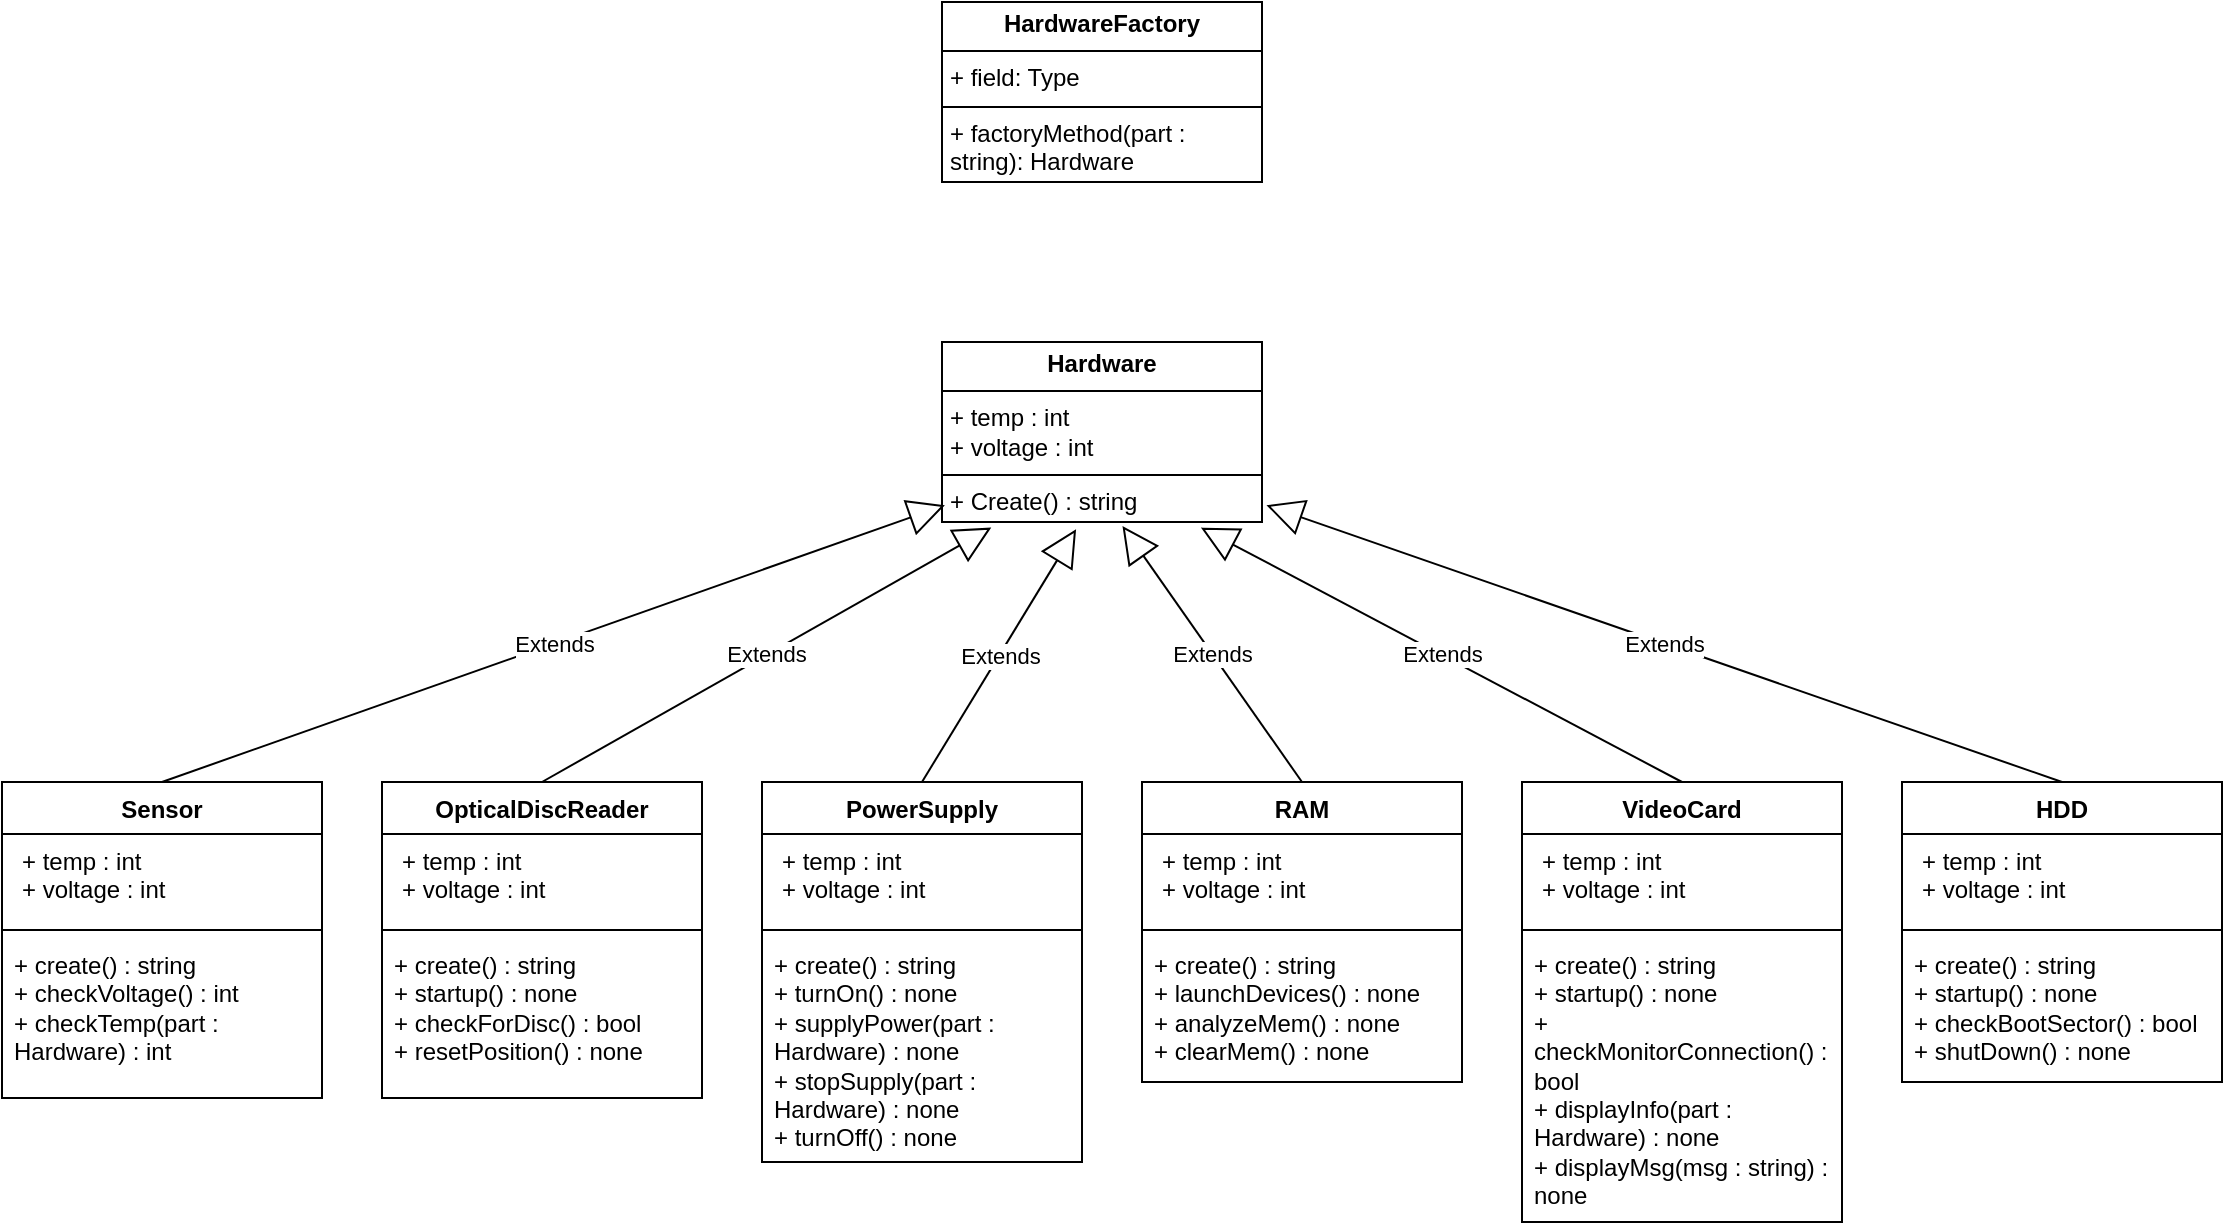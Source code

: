 <mxfile version="25.0.0">
  <diagram id="C5RBs43oDa-KdzZeNtuy" name="Page-1">
    <mxGraphModel dx="1188" dy="870" grid="1" gridSize="10" guides="1" tooltips="1" connect="1" arrows="1" fold="1" page="1" pageScale="1" pageWidth="827" pageHeight="1169" math="0" shadow="0">
      <root>
        <mxCell id="WIyWlLk6GJQsqaUBKTNV-0" />
        <mxCell id="WIyWlLk6GJQsqaUBKTNV-1" parent="WIyWlLk6GJQsqaUBKTNV-0" />
        <mxCell id="9exFyqGtmlUHITJt-sTk-0" value="VideoCard" style="swimlane;fontStyle=1;align=center;verticalAlign=top;childLayout=stackLayout;horizontal=1;startSize=26;horizontalStack=0;resizeParent=1;resizeParentMax=0;resizeLast=0;collapsible=1;marginBottom=0;whiteSpace=wrap;html=1;" vertex="1" parent="WIyWlLk6GJQsqaUBKTNV-1">
          <mxGeometry x="870" y="570" width="160" height="220" as="geometry" />
        </mxCell>
        <mxCell id="9exFyqGtmlUHITJt-sTk-1" value="&lt;p style=&quot;margin: 0px 0px 0px 4px;&quot;&gt;+ temp : int&lt;/p&gt;&lt;p style=&quot;margin: 0px 0px 0px 4px;&quot;&gt;+ voltage : int&lt;/p&gt;" style="text;strokeColor=none;fillColor=none;align=left;verticalAlign=top;spacingLeft=4;spacingRight=4;overflow=hidden;rotatable=0;points=[[0,0.5],[1,0.5]];portConstraint=eastwest;whiteSpace=wrap;html=1;" vertex="1" parent="9exFyqGtmlUHITJt-sTk-0">
          <mxGeometry y="26" width="160" height="44" as="geometry" />
        </mxCell>
        <mxCell id="9exFyqGtmlUHITJt-sTk-2" value="" style="line;strokeWidth=1;fillColor=none;align=left;verticalAlign=middle;spacingTop=-1;spacingLeft=3;spacingRight=3;rotatable=0;labelPosition=right;points=[];portConstraint=eastwest;strokeColor=inherit;" vertex="1" parent="9exFyqGtmlUHITJt-sTk-0">
          <mxGeometry y="70" width="160" height="8" as="geometry" />
        </mxCell>
        <mxCell id="9exFyqGtmlUHITJt-sTk-3" value="+ create() : string&lt;div&gt;+ startup() : none&lt;/div&gt;&lt;div&gt;+ checkMonitorConnection() : bool&lt;/div&gt;&lt;div&gt;+ displayInfo(part : Hardware) : none&lt;/div&gt;&lt;div&gt;+ displayMsg(msg : string) : none&lt;/div&gt;&lt;div&gt;&lt;br&gt;&lt;div&gt;&lt;br&gt;&lt;/div&gt;&lt;/div&gt;" style="text;strokeColor=none;fillColor=none;align=left;verticalAlign=top;spacingLeft=4;spacingRight=4;overflow=hidden;rotatable=0;points=[[0,0.5],[1,0.5]];portConstraint=eastwest;whiteSpace=wrap;html=1;" vertex="1" parent="9exFyqGtmlUHITJt-sTk-0">
          <mxGeometry y="78" width="160" height="142" as="geometry" />
        </mxCell>
        <mxCell id="9exFyqGtmlUHITJt-sTk-8" value="&lt;p style=&quot;margin:0px;margin-top:4px;text-align:center;&quot;&gt;&lt;b&gt;Hardware&lt;/b&gt;&lt;/p&gt;&lt;hr size=&quot;1&quot; style=&quot;border-style:solid;&quot;&gt;&lt;p style=&quot;margin:0px;margin-left:4px;&quot;&gt;+ temp : int&lt;/p&gt;&lt;p style=&quot;margin:0px;margin-left:4px;&quot;&gt;+ voltage : int&lt;/p&gt;&lt;hr size=&quot;1&quot; style=&quot;border-style:solid;&quot;&gt;&lt;p style=&quot;margin:0px;margin-left:4px;&quot;&gt;+ Create() : string&lt;/p&gt;" style="verticalAlign=top;align=left;overflow=fill;html=1;whiteSpace=wrap;" vertex="1" parent="WIyWlLk6GJQsqaUBKTNV-1">
          <mxGeometry x="580" y="350" width="160" height="90" as="geometry" />
        </mxCell>
        <mxCell id="9exFyqGtmlUHITJt-sTk-9" value="RAM" style="swimlane;fontStyle=1;align=center;verticalAlign=top;childLayout=stackLayout;horizontal=1;startSize=26;horizontalStack=0;resizeParent=1;resizeParentMax=0;resizeLast=0;collapsible=1;marginBottom=0;whiteSpace=wrap;html=1;" vertex="1" parent="WIyWlLk6GJQsqaUBKTNV-1">
          <mxGeometry x="680" y="570" width="160" height="150" as="geometry" />
        </mxCell>
        <mxCell id="9exFyqGtmlUHITJt-sTk-10" value="&lt;p style=&quot;margin: 0px 0px 0px 4px;&quot;&gt;+ temp : int&lt;/p&gt;&lt;p style=&quot;margin: 0px 0px 0px 4px;&quot;&gt;+ voltage : int&lt;/p&gt;" style="text;strokeColor=none;fillColor=none;align=left;verticalAlign=top;spacingLeft=4;spacingRight=4;overflow=hidden;rotatable=0;points=[[0,0.5],[1,0.5]];portConstraint=eastwest;whiteSpace=wrap;html=1;" vertex="1" parent="9exFyqGtmlUHITJt-sTk-9">
          <mxGeometry y="26" width="160" height="44" as="geometry" />
        </mxCell>
        <mxCell id="9exFyqGtmlUHITJt-sTk-11" value="" style="line;strokeWidth=1;fillColor=none;align=left;verticalAlign=middle;spacingTop=-1;spacingLeft=3;spacingRight=3;rotatable=0;labelPosition=right;points=[];portConstraint=eastwest;strokeColor=inherit;" vertex="1" parent="9exFyqGtmlUHITJt-sTk-9">
          <mxGeometry y="70" width="160" height="8" as="geometry" />
        </mxCell>
        <mxCell id="9exFyqGtmlUHITJt-sTk-12" value="+ create() : string&lt;div&gt;+ launchDevices() : none&lt;/div&gt;&lt;div&gt;+ analyzeMem() : none&lt;/div&gt;&lt;div&gt;+ clearMem() : none&lt;/div&gt;" style="text;strokeColor=none;fillColor=none;align=left;verticalAlign=top;spacingLeft=4;spacingRight=4;overflow=hidden;rotatable=0;points=[[0,0.5],[1,0.5]];portConstraint=eastwest;whiteSpace=wrap;html=1;" vertex="1" parent="9exFyqGtmlUHITJt-sTk-9">
          <mxGeometry y="78" width="160" height="72" as="geometry" />
        </mxCell>
        <mxCell id="9exFyqGtmlUHITJt-sTk-13" value="HDD&lt;span style=&quot;color: rgba(0, 0, 0, 0); font-family: monospace; font-size: 0px; font-weight: 400; text-align: start; text-wrap-mode: nowrap;&quot;&gt;%3CmxGraphModel%3E%3Croot%3E%3CmxCell%20id%3D%220%22%2F%3E%3CmxCell%20id%3D%221%22%20parent%3D%220%22%2F%3E%3CmxCell%20id%3D%222%22%20value%3D%22RAM%22%20style%3D%22swimlane%3BfontStyle%3D1%3Balign%3Dcenter%3BverticalAlign%3Dtop%3BchildLayout%3DstackLayout%3Bhorizontal%3D1%3BstartSize%3D26%3BhorizontalStack%3D0%3BresizeParent%3D1%3BresizeParentMax%3D0%3BresizeLast%3D0%3Bcollapsible%3D1%3BmarginBottom%3D0%3BwhiteSpace%3Dwrap%3Bhtml%3D1%3B%22%20vertex%3D%221%22%20parent%3D%221%22%3E%3CmxGeometry%20x%3D%22530%22%20y%3D%22230%22%20width%3D%22160%22%20height%3D%2286%22%20as%3D%22geometry%22%2F%3E%3C%2FmxCell%3E%3CmxCell%20id%3D%223%22%20value%3D%22%2B%20field%3A%20type%22%20style%3D%22text%3BstrokeColor%3Dnone%3BfillColor%3Dnone%3Balign%3Dleft%3BverticalAlign%3Dtop%3BspacingLeft%3D4%3BspacingRight%3D4%3Boverflow%3Dhidden%3Brotatable%3D0%3Bpoints%3D%5B%5B0%2C0.5%5D%2C%5B1%2C0.5%5D%5D%3BportConstraint%3Deastwest%3BwhiteSpace%3Dwrap%3Bhtml%3D1%3B%22%20vertex%3D%221%22%20parent%3D%222%22%3E%3CmxGeometry%20y%3D%2226%22%20width%3D%22160%22%20height%3D%2226%22%20as%3D%22geometry%22%2F%3E%3C%2FmxCell%3E%3CmxCell%20id%3D%224%22%20value%3D%22%22%20style%3D%22line%3BstrokeWidth%3D1%3BfillColor%3Dnone%3Balign%3Dleft%3BverticalAlign%3Dmiddle%3BspacingTop%3D-1%3BspacingLeft%3D3%3BspacingRight%3D3%3Brotatable%3D0%3BlabelPosition%3Dright%3Bpoints%3D%5B%5D%3BportConstraint%3Deastwest%3BstrokeColor%3Dinherit%3B%22%20vertex%3D%221%22%20parent%3D%222%22%3E%3CmxGeometry%20y%3D%2252%22%20width%3D%22160%22%20height%3D%228%22%20as%3D%22geometry%22%2F%3E%3C%2FmxCell%3E%3CmxCell%20id%3D%225%22%20value%3D%22%2B%20Create()%20%3A%20string%22%20style%3D%22text%3BstrokeColor%3Dnone%3BfillColor%3Dnone%3Balign%3Dleft%3BverticalAlign%3Dtop%3BspacingLeft%3D4%3BspacingRight%3D4%3Boverflow%3Dhidden%3Brotatable%3D0%3Bpoints%3D%5B%5B0%2C0.5%5D%2C%5B1%2C0.5%5D%5D%3BportConstraint%3Deastwest%3BwhiteSpace%3Dwrap%3Bhtml%3D1%3B%22%20vertex%3D%221%22%20parent%3D%222%22%3E%3CmxGeometry%20y%3D%2260%22%20width%3D%22160%22%20height%3D%2226%22%20as%3D%22geometry%22%2F%3E%3C%2FmxCell%3E%3C%2Froot%3E%3C%2FmxGraphModel%3E&lt;/span&gt;" style="swimlane;fontStyle=1;align=center;verticalAlign=top;childLayout=stackLayout;horizontal=1;startSize=26;horizontalStack=0;resizeParent=1;resizeParentMax=0;resizeLast=0;collapsible=1;marginBottom=0;whiteSpace=wrap;html=1;" vertex="1" parent="WIyWlLk6GJQsqaUBKTNV-1">
          <mxGeometry x="1060" y="570" width="160" height="150" as="geometry" />
        </mxCell>
        <mxCell id="9exFyqGtmlUHITJt-sTk-14" value="&lt;p style=&quot;margin: 0px 0px 0px 4px;&quot;&gt;+ temp : int&lt;/p&gt;&lt;p style=&quot;margin: 0px 0px 0px 4px;&quot;&gt;+ voltage : int&lt;/p&gt;" style="text;strokeColor=none;fillColor=none;align=left;verticalAlign=top;spacingLeft=4;spacingRight=4;overflow=hidden;rotatable=0;points=[[0,0.5],[1,0.5]];portConstraint=eastwest;whiteSpace=wrap;html=1;" vertex="1" parent="9exFyqGtmlUHITJt-sTk-13">
          <mxGeometry y="26" width="160" height="44" as="geometry" />
        </mxCell>
        <mxCell id="9exFyqGtmlUHITJt-sTk-15" value="" style="line;strokeWidth=1;fillColor=none;align=left;verticalAlign=middle;spacingTop=-1;spacingLeft=3;spacingRight=3;rotatable=0;labelPosition=right;points=[];portConstraint=eastwest;strokeColor=inherit;" vertex="1" parent="9exFyqGtmlUHITJt-sTk-13">
          <mxGeometry y="70" width="160" height="8" as="geometry" />
        </mxCell>
        <mxCell id="9exFyqGtmlUHITJt-sTk-16" value="+ create() : string&lt;div&gt;+ startup() : none&lt;/div&gt;&lt;div&gt;+ checkBootSector() : bool&lt;/div&gt;&lt;div&gt;+ shutDown() : none&lt;/div&gt;" style="text;strokeColor=none;fillColor=none;align=left;verticalAlign=top;spacingLeft=4;spacingRight=4;overflow=hidden;rotatable=0;points=[[0,0.5],[1,0.5]];portConstraint=eastwest;whiteSpace=wrap;html=1;" vertex="1" parent="9exFyqGtmlUHITJt-sTk-13">
          <mxGeometry y="78" width="160" height="72" as="geometry" />
        </mxCell>
        <mxCell id="9exFyqGtmlUHITJt-sTk-17" value="OpticalDiscReader" style="swimlane;fontStyle=1;align=center;verticalAlign=top;childLayout=stackLayout;horizontal=1;startSize=26;horizontalStack=0;resizeParent=1;resizeParentMax=0;resizeLast=0;collapsible=1;marginBottom=0;whiteSpace=wrap;html=1;" vertex="1" parent="WIyWlLk6GJQsqaUBKTNV-1">
          <mxGeometry x="300" y="570" width="160" height="158" as="geometry" />
        </mxCell>
        <mxCell id="9exFyqGtmlUHITJt-sTk-18" value="&lt;p style=&quot;margin: 0px 0px 0px 4px;&quot;&gt;+ temp : int&lt;/p&gt;&lt;p style=&quot;margin: 0px 0px 0px 4px;&quot;&gt;+ voltage : int&lt;/p&gt;" style="text;strokeColor=none;fillColor=none;align=left;verticalAlign=top;spacingLeft=4;spacingRight=4;overflow=hidden;rotatable=0;points=[[0,0.5],[1,0.5]];portConstraint=eastwest;whiteSpace=wrap;html=1;" vertex="1" parent="9exFyqGtmlUHITJt-sTk-17">
          <mxGeometry y="26" width="160" height="44" as="geometry" />
        </mxCell>
        <mxCell id="9exFyqGtmlUHITJt-sTk-19" value="" style="line;strokeWidth=1;fillColor=none;align=left;verticalAlign=middle;spacingTop=-1;spacingLeft=3;spacingRight=3;rotatable=0;labelPosition=right;points=[];portConstraint=eastwest;strokeColor=inherit;" vertex="1" parent="9exFyqGtmlUHITJt-sTk-17">
          <mxGeometry y="70" width="160" height="8" as="geometry" />
        </mxCell>
        <mxCell id="9exFyqGtmlUHITJt-sTk-20" value="+ create() : string&lt;div&gt;+ startup() : none&lt;/div&gt;&lt;div&gt;+ checkForDisc() : bool&lt;/div&gt;&lt;div&gt;+ resetPosition() : none&lt;/div&gt;" style="text;strokeColor=none;fillColor=none;align=left;verticalAlign=top;spacingLeft=4;spacingRight=4;overflow=hidden;rotatable=0;points=[[0,0.5],[1,0.5]];portConstraint=eastwest;whiteSpace=wrap;html=1;" vertex="1" parent="9exFyqGtmlUHITJt-sTk-17">
          <mxGeometry y="78" width="160" height="80" as="geometry" />
        </mxCell>
        <mxCell id="9exFyqGtmlUHITJt-sTk-21" value="PowerSupply" style="swimlane;fontStyle=1;align=center;verticalAlign=top;childLayout=stackLayout;horizontal=1;startSize=26;horizontalStack=0;resizeParent=1;resizeParentMax=0;resizeLast=0;collapsible=1;marginBottom=0;whiteSpace=wrap;html=1;" vertex="1" parent="WIyWlLk6GJQsqaUBKTNV-1">
          <mxGeometry x="490" y="570" width="160" height="190" as="geometry" />
        </mxCell>
        <mxCell id="9exFyqGtmlUHITJt-sTk-22" value="&lt;p style=&quot;margin: 0px 0px 0px 4px;&quot;&gt;+ temp : int&lt;/p&gt;&lt;p style=&quot;margin: 0px 0px 0px 4px;&quot;&gt;+ voltage : int&lt;/p&gt;" style="text;strokeColor=none;fillColor=none;align=left;verticalAlign=top;spacingLeft=4;spacingRight=4;overflow=hidden;rotatable=0;points=[[0,0.5],[1,0.5]];portConstraint=eastwest;whiteSpace=wrap;html=1;" vertex="1" parent="9exFyqGtmlUHITJt-sTk-21">
          <mxGeometry y="26" width="160" height="44" as="geometry" />
        </mxCell>
        <mxCell id="9exFyqGtmlUHITJt-sTk-23" value="" style="line;strokeWidth=1;fillColor=none;align=left;verticalAlign=middle;spacingTop=-1;spacingLeft=3;spacingRight=3;rotatable=0;labelPosition=right;points=[];portConstraint=eastwest;strokeColor=inherit;" vertex="1" parent="9exFyqGtmlUHITJt-sTk-21">
          <mxGeometry y="70" width="160" height="8" as="geometry" />
        </mxCell>
        <mxCell id="9exFyqGtmlUHITJt-sTk-24" value="+ create() : string&lt;div&gt;+ turnOn() : none&lt;/div&gt;&lt;div&gt;+ supplyPower(part : Hardware) : none&lt;/div&gt;&lt;div&gt;+ stopSupply(part : Hardware) : none&lt;/div&gt;&lt;div&gt;+ turnOff() : none&lt;/div&gt;" style="text;strokeColor=none;fillColor=none;align=left;verticalAlign=top;spacingLeft=4;spacingRight=4;overflow=hidden;rotatable=0;points=[[0,0.5],[1,0.5]];portConstraint=eastwest;whiteSpace=wrap;html=1;" vertex="1" parent="9exFyqGtmlUHITJt-sTk-21">
          <mxGeometry y="78" width="160" height="112" as="geometry" />
        </mxCell>
        <mxCell id="9exFyqGtmlUHITJt-sTk-25" value="Sensor" style="swimlane;fontStyle=1;align=center;verticalAlign=top;childLayout=stackLayout;horizontal=1;startSize=26;horizontalStack=0;resizeParent=1;resizeParentMax=0;resizeLast=0;collapsible=1;marginBottom=0;whiteSpace=wrap;html=1;" vertex="1" parent="WIyWlLk6GJQsqaUBKTNV-1">
          <mxGeometry x="110" y="570" width="160" height="158" as="geometry" />
        </mxCell>
        <mxCell id="9exFyqGtmlUHITJt-sTk-26" value="&lt;p style=&quot;margin: 0px 0px 0px 4px;&quot;&gt;+ temp : int&lt;/p&gt;&lt;p style=&quot;margin: 0px 0px 0px 4px;&quot;&gt;+ voltage : int&lt;/p&gt;" style="text;strokeColor=none;fillColor=none;align=left;verticalAlign=top;spacingLeft=4;spacingRight=4;overflow=hidden;rotatable=0;points=[[0,0.5],[1,0.5]];portConstraint=eastwest;whiteSpace=wrap;html=1;" vertex="1" parent="9exFyqGtmlUHITJt-sTk-25">
          <mxGeometry y="26" width="160" height="44" as="geometry" />
        </mxCell>
        <mxCell id="9exFyqGtmlUHITJt-sTk-27" value="" style="line;strokeWidth=1;fillColor=none;align=left;verticalAlign=middle;spacingTop=-1;spacingLeft=3;spacingRight=3;rotatable=0;labelPosition=right;points=[];portConstraint=eastwest;strokeColor=inherit;" vertex="1" parent="9exFyqGtmlUHITJt-sTk-25">
          <mxGeometry y="70" width="160" height="8" as="geometry" />
        </mxCell>
        <mxCell id="9exFyqGtmlUHITJt-sTk-28" value="+ create() : string&lt;div&gt;+ checkVoltage() : int&lt;/div&gt;&lt;div&gt;+ checkTemp(part : Hardware) : int&lt;/div&gt;&lt;div&gt;&lt;br&gt;&lt;/div&gt;" style="text;strokeColor=none;fillColor=none;align=left;verticalAlign=top;spacingLeft=4;spacingRight=4;overflow=hidden;rotatable=0;points=[[0,0.5],[1,0.5]];portConstraint=eastwest;whiteSpace=wrap;html=1;" vertex="1" parent="9exFyqGtmlUHITJt-sTk-25">
          <mxGeometry y="78" width="160" height="80" as="geometry" />
        </mxCell>
        <mxCell id="9exFyqGtmlUHITJt-sTk-29" value="Extends" style="endArrow=block;endSize=16;endFill=0;html=1;rounded=0;exitX=0.5;exitY=0;exitDx=0;exitDy=0;entryX=0.419;entryY=1.04;entryDx=0;entryDy=0;entryPerimeter=0;" edge="1" parent="WIyWlLk6GJQsqaUBKTNV-1" source="9exFyqGtmlUHITJt-sTk-21" target="9exFyqGtmlUHITJt-sTk-8">
          <mxGeometry width="160" relative="1" as="geometry">
            <mxPoint x="600" y="510" as="sourcePoint" />
            <mxPoint x="570" y="500" as="targetPoint" />
          </mxGeometry>
        </mxCell>
        <mxCell id="9exFyqGtmlUHITJt-sTk-30" value="Extends" style="endArrow=block;endSize=16;endFill=0;html=1;rounded=0;exitX=0.5;exitY=0;exitDx=0;exitDy=0;entryX=0.154;entryY=1.031;entryDx=0;entryDy=0;entryPerimeter=0;" edge="1" parent="WIyWlLk6GJQsqaUBKTNV-1" source="9exFyqGtmlUHITJt-sTk-17" target="9exFyqGtmlUHITJt-sTk-8">
          <mxGeometry width="160" relative="1" as="geometry">
            <mxPoint x="379.5" y="560" as="sourcePoint" />
            <mxPoint x="379.5" y="490" as="targetPoint" />
          </mxGeometry>
        </mxCell>
        <mxCell id="9exFyqGtmlUHITJt-sTk-31" value="Extends" style="endArrow=block;endSize=16;endFill=0;html=1;rounded=0;exitX=0.5;exitY=0;exitDx=0;exitDy=0;entryX=0.009;entryY=0.907;entryDx=0;entryDy=0;entryPerimeter=0;" edge="1" parent="WIyWlLk6GJQsqaUBKTNV-1" source="9exFyqGtmlUHITJt-sTk-25" target="9exFyqGtmlUHITJt-sTk-8">
          <mxGeometry width="160" relative="1" as="geometry">
            <mxPoint x="189.5" y="560" as="sourcePoint" />
            <mxPoint x="570" y="430" as="targetPoint" />
          </mxGeometry>
        </mxCell>
        <mxCell id="9exFyqGtmlUHITJt-sTk-32" value="Extends" style="endArrow=block;endSize=16;endFill=0;html=1;rounded=0;exitX=0.5;exitY=0;exitDx=0;exitDy=0;entryX=0.564;entryY=1.022;entryDx=0;entryDy=0;entryPerimeter=0;" edge="1" parent="WIyWlLk6GJQsqaUBKTNV-1" source="9exFyqGtmlUHITJt-sTk-9" target="9exFyqGtmlUHITJt-sTk-8">
          <mxGeometry width="160" relative="1" as="geometry">
            <mxPoint x="759.5" y="550" as="sourcePoint" />
            <mxPoint x="759.5" y="480" as="targetPoint" />
          </mxGeometry>
        </mxCell>
        <mxCell id="9exFyqGtmlUHITJt-sTk-33" value="Extends" style="endArrow=block;endSize=16;endFill=0;html=1;rounded=0;exitX=0.5;exitY=0;exitDx=0;exitDy=0;entryX=0.809;entryY=1.031;entryDx=0;entryDy=0;entryPerimeter=0;" edge="1" parent="WIyWlLk6GJQsqaUBKTNV-1" source="9exFyqGtmlUHITJt-sTk-0" target="9exFyqGtmlUHITJt-sTk-8">
          <mxGeometry width="160" relative="1" as="geometry">
            <mxPoint x="949.5" y="550" as="sourcePoint" />
            <mxPoint x="949.5" y="480" as="targetPoint" />
          </mxGeometry>
        </mxCell>
        <mxCell id="9exFyqGtmlUHITJt-sTk-34" value="Extends" style="endArrow=block;endSize=16;endFill=0;html=1;rounded=0;exitX=0.5;exitY=0;exitDx=0;exitDy=0;entryX=1.014;entryY=0.907;entryDx=0;entryDy=0;entryPerimeter=0;" edge="1" parent="WIyWlLk6GJQsqaUBKTNV-1" source="9exFyqGtmlUHITJt-sTk-13" target="9exFyqGtmlUHITJt-sTk-8">
          <mxGeometry width="160" relative="1" as="geometry">
            <mxPoint x="1139.5" y="530" as="sourcePoint" />
            <mxPoint x="1139.5" y="460" as="targetPoint" />
          </mxGeometry>
        </mxCell>
        <mxCell id="9exFyqGtmlUHITJt-sTk-35" value="&lt;p style=&quot;margin:0px;margin-top:4px;text-align:center;&quot;&gt;&lt;b&gt;HardwareFactory&lt;/b&gt;&lt;/p&gt;&lt;hr size=&quot;1&quot; style=&quot;border-style:solid;&quot;&gt;&lt;p style=&quot;margin:0px;margin-left:4px;&quot;&gt;+ field: Type&lt;/p&gt;&lt;hr size=&quot;1&quot; style=&quot;border-style:solid;&quot;&gt;&lt;p style=&quot;margin:0px;margin-left:4px;&quot;&gt;+ factoryMethod(part : string): Hardware&lt;/p&gt;" style="verticalAlign=top;align=left;overflow=fill;html=1;whiteSpace=wrap;" vertex="1" parent="WIyWlLk6GJQsqaUBKTNV-1">
          <mxGeometry x="580" y="180" width="160" height="90" as="geometry" />
        </mxCell>
      </root>
    </mxGraphModel>
  </diagram>
</mxfile>

